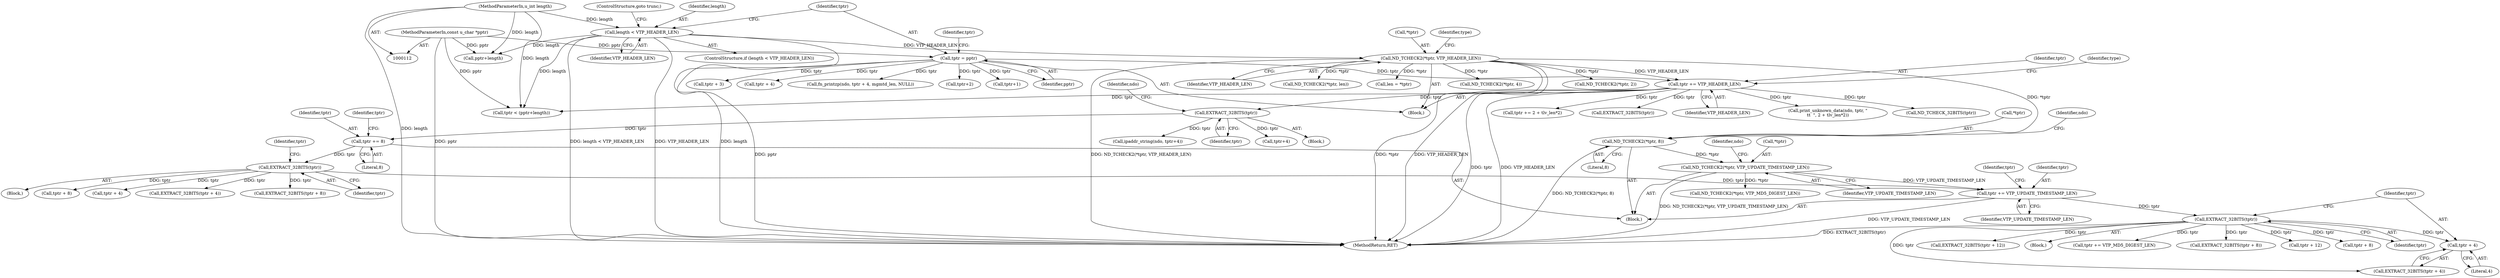 digraph "0_tcpdump_ae83295915d08a854de27a88efac5dd7353e6d3f@pointer" {
"1000278" [label="(Call,tptr + 4)"];
"1000274" [label="(Call,EXTRACT_32BITS(tptr))"];
"1000261" [label="(Call,tptr += VTP_UPDATE_TIMESTAMP_LEN)"];
"1000240" [label="(Call,ND_TCHECK2(*tptr, VTP_UPDATE_TIMESTAMP_LEN))"];
"1000220" [label="(Call,ND_TCHECK2(*tptr, 8))"];
"1000132" [label="(Call,ND_TCHECK2(*tptr, VTP_HEADER_LEN))"];
"1000125" [label="(Call,length < VTP_HEADER_LEN)"];
"1000115" [label="(MethodParameterIn,u_int length)"];
"1000250" [label="(Call,EXTRACT_32BITS(tptr))"];
"1000237" [label="(Call,tptr += 8)"];
"1000230" [label="(Call,EXTRACT_32BITS(tptr))"];
"1000213" [label="(Call,tptr += VTP_HEADER_LEN)"];
"1000129" [label="(Call,tptr = pptr)"];
"1000114" [label="(MethodParameterIn,const u_char *pptr)"];
"1000283" [label="(Call,tptr + 8)"];
"1000116" [label="(Block,)"];
"1000133" [label="(Call,*tptr)"];
"1000255" [label="(Identifier,tptr)"];
"1000258" [label="(Call,tptr + 8)"];
"1000124" [label="(ControlStructure,if (length < VTP_HEADER_LEN))"];
"1000173" [label="(Call,tptr + 3)"];
"1000241" [label="(Call,*tptr)"];
"1000194" [label="(Call,tptr + 4)"];
"1000610" [label="(Call,ND_TCHECK2(*tptr, 4))"];
"1000192" [label="(Call,fn_printzp(ndo, tptr + 4, mgmtd_len, NULL))"];
"1000226" [label="(Identifier,ndo)"];
"1000254" [label="(Call,tptr + 4)"];
"1000275" [label="(Identifier,tptr)"];
"1000280" [label="(Literal,4)"];
"1000137" [label="(Identifier,type)"];
"1000279" [label="(Identifier,tptr)"];
"1000128" [label="(ControlStructure,goto trunc;)"];
"1000239" [label="(Literal,8)"];
"1000114" [label="(MethodParameterIn,const u_char *pptr)"];
"1000220" [label="(Call,ND_TCHECK2(*tptr, 8))"];
"1000310" [label="(Call,pptr+length)"];
"1000584" [label="(Call,print_unknown_data(ndo, tptr, \"\n\t\t  \", 2 + tlv_len*2))"];
"1000277" [label="(Call,EXTRACT_32BITS(tptr + 4))"];
"1000218" [label="(Block,)"];
"1000134" [label="(Identifier,tptr)"];
"1000263" [label="(Identifier,VTP_UPDATE_TIMESTAMP_LEN)"];
"1000210" [label="(Call,tptr+2)"];
"1000295" [label="(Call,ND_TCHECK_32BITS(tptr))"];
"1000286" [label="(Call,EXTRACT_32BITS(tptr + 12))"];
"1000264" [label="(Call,ND_TCHECK2(*tptr, VTP_MD5_DIGEST_LEN))"];
"1000125" [label="(Call,length < VTP_HEADER_LEN)"];
"1000253" [label="(Call,EXTRACT_32BITS(tptr + 4))"];
"1000115" [label="(MethodParameterIn,u_int length)"];
"1000632" [label="(MethodReturn,RET)"];
"1000230" [label="(Call,EXTRACT_32BITS(tptr))"];
"1000257" [label="(Call,EXTRACT_32BITS(tptr + 8))"];
"1000261" [label="(Call,tptr += VTP_UPDATE_TIMESTAMP_LEN)"];
"1000251" [label="(Identifier,tptr)"];
"1000250" [label="(Call,EXTRACT_32BITS(tptr))"];
"1000266" [label="(Identifier,tptr)"];
"1000240" [label="(Call,ND_TCHECK2(*tptr, VTP_UPDATE_TIMESTAMP_LEN))"];
"1000234" [label="(Call,tptr+4)"];
"1000442" [label="(Call,ND_TCHECK2(*tptr, 2))"];
"1000214" [label="(Identifier,tptr)"];
"1000127" [label="(Identifier,VTP_HEADER_LEN)"];
"1000217" [label="(Identifier,type)"];
"1000126" [label="(Identifier,length)"];
"1000130" [label="(Identifier,tptr)"];
"1000229" [label="(Block,)"];
"1000601" [label="(Call,tptr += 2 + tlv_len*2)"];
"1000249" [label="(Block,)"];
"1000213" [label="(Call,tptr += VTP_HEADER_LEN)"];
"1000233" [label="(Identifier,ndo)"];
"1000135" [label="(Identifier,VTP_HEADER_LEN)"];
"1000273" [label="(Block,)"];
"1000290" [label="(Call,tptr += VTP_MD5_DIGEST_LEN)"];
"1000619" [label="(Call,EXTRACT_32BITS(tptr))"];
"1000221" [label="(Call,*tptr)"];
"1000231" [label="(Identifier,tptr)"];
"1000139" [label="(Call,tptr+1)"];
"1000242" [label="(Identifier,tptr)"];
"1000215" [label="(Identifier,VTP_HEADER_LEN)"];
"1000282" [label="(Call,EXTRACT_32BITS(tptr + 8))"];
"1000237" [label="(Call,tptr += 8)"];
"1000238" [label="(Identifier,tptr)"];
"1000287" [label="(Call,tptr + 12)"];
"1000243" [label="(Identifier,VTP_UPDATE_TIMESTAMP_LEN)"];
"1000223" [label="(Literal,8)"];
"1000132" [label="(Call,ND_TCHECK2(*tptr, VTP_HEADER_LEN))"];
"1000232" [label="(Call,ipaddr_string(ndo, tptr+4))"];
"1000325" [label="(Call,ND_TCHECK2(*tptr, len))"];
"1000129" [label="(Call,tptr = pptr)"];
"1000308" [label="(Call,tptr < (pptr+length))"];
"1000278" [label="(Call,tptr + 4)"];
"1000246" [label="(Identifier,ndo)"];
"1000316" [label="(Call,len = *tptr)"];
"1000131" [label="(Identifier,pptr)"];
"1000274" [label="(Call,EXTRACT_32BITS(tptr))"];
"1000262" [label="(Identifier,tptr)"];
"1000278" -> "1000277"  [label="AST: "];
"1000278" -> "1000280"  [label="CFG: "];
"1000279" -> "1000278"  [label="AST: "];
"1000280" -> "1000278"  [label="AST: "];
"1000277" -> "1000278"  [label="CFG: "];
"1000274" -> "1000278"  [label="DDG: tptr"];
"1000274" -> "1000273"  [label="AST: "];
"1000274" -> "1000275"  [label="CFG: "];
"1000275" -> "1000274"  [label="AST: "];
"1000279" -> "1000274"  [label="CFG: "];
"1000274" -> "1000632"  [label="DDG: EXTRACT_32BITS(tptr)"];
"1000261" -> "1000274"  [label="DDG: tptr"];
"1000274" -> "1000277"  [label="DDG: tptr"];
"1000274" -> "1000282"  [label="DDG: tptr"];
"1000274" -> "1000283"  [label="DDG: tptr"];
"1000274" -> "1000286"  [label="DDG: tptr"];
"1000274" -> "1000287"  [label="DDG: tptr"];
"1000274" -> "1000290"  [label="DDG: tptr"];
"1000261" -> "1000218"  [label="AST: "];
"1000261" -> "1000263"  [label="CFG: "];
"1000262" -> "1000261"  [label="AST: "];
"1000263" -> "1000261"  [label="AST: "];
"1000266" -> "1000261"  [label="CFG: "];
"1000261" -> "1000632"  [label="DDG: VTP_UPDATE_TIMESTAMP_LEN"];
"1000240" -> "1000261"  [label="DDG: VTP_UPDATE_TIMESTAMP_LEN"];
"1000250" -> "1000261"  [label="DDG: tptr"];
"1000240" -> "1000218"  [label="AST: "];
"1000240" -> "1000243"  [label="CFG: "];
"1000241" -> "1000240"  [label="AST: "];
"1000243" -> "1000240"  [label="AST: "];
"1000246" -> "1000240"  [label="CFG: "];
"1000240" -> "1000632"  [label="DDG: ND_TCHECK2(*tptr, VTP_UPDATE_TIMESTAMP_LEN)"];
"1000220" -> "1000240"  [label="DDG: *tptr"];
"1000240" -> "1000264"  [label="DDG: *tptr"];
"1000220" -> "1000218"  [label="AST: "];
"1000220" -> "1000223"  [label="CFG: "];
"1000221" -> "1000220"  [label="AST: "];
"1000223" -> "1000220"  [label="AST: "];
"1000226" -> "1000220"  [label="CFG: "];
"1000220" -> "1000632"  [label="DDG: ND_TCHECK2(*tptr, 8)"];
"1000132" -> "1000220"  [label="DDG: *tptr"];
"1000132" -> "1000116"  [label="AST: "];
"1000132" -> "1000135"  [label="CFG: "];
"1000133" -> "1000132"  [label="AST: "];
"1000135" -> "1000132"  [label="AST: "];
"1000137" -> "1000132"  [label="CFG: "];
"1000132" -> "1000632"  [label="DDG: ND_TCHECK2(*tptr, VTP_HEADER_LEN)"];
"1000132" -> "1000632"  [label="DDG: *tptr"];
"1000132" -> "1000632"  [label="DDG: VTP_HEADER_LEN"];
"1000125" -> "1000132"  [label="DDG: VTP_HEADER_LEN"];
"1000132" -> "1000213"  [label="DDG: VTP_HEADER_LEN"];
"1000132" -> "1000316"  [label="DDG: *tptr"];
"1000132" -> "1000325"  [label="DDG: *tptr"];
"1000132" -> "1000442"  [label="DDG: *tptr"];
"1000132" -> "1000610"  [label="DDG: *tptr"];
"1000125" -> "1000124"  [label="AST: "];
"1000125" -> "1000127"  [label="CFG: "];
"1000126" -> "1000125"  [label="AST: "];
"1000127" -> "1000125"  [label="AST: "];
"1000128" -> "1000125"  [label="CFG: "];
"1000130" -> "1000125"  [label="CFG: "];
"1000125" -> "1000632"  [label="DDG: length"];
"1000125" -> "1000632"  [label="DDG: length < VTP_HEADER_LEN"];
"1000125" -> "1000632"  [label="DDG: VTP_HEADER_LEN"];
"1000115" -> "1000125"  [label="DDG: length"];
"1000125" -> "1000308"  [label="DDG: length"];
"1000125" -> "1000310"  [label="DDG: length"];
"1000115" -> "1000112"  [label="AST: "];
"1000115" -> "1000632"  [label="DDG: length"];
"1000115" -> "1000308"  [label="DDG: length"];
"1000115" -> "1000310"  [label="DDG: length"];
"1000250" -> "1000249"  [label="AST: "];
"1000250" -> "1000251"  [label="CFG: "];
"1000251" -> "1000250"  [label="AST: "];
"1000255" -> "1000250"  [label="CFG: "];
"1000237" -> "1000250"  [label="DDG: tptr"];
"1000250" -> "1000253"  [label="DDG: tptr"];
"1000250" -> "1000254"  [label="DDG: tptr"];
"1000250" -> "1000257"  [label="DDG: tptr"];
"1000250" -> "1000258"  [label="DDG: tptr"];
"1000237" -> "1000218"  [label="AST: "];
"1000237" -> "1000239"  [label="CFG: "];
"1000238" -> "1000237"  [label="AST: "];
"1000239" -> "1000237"  [label="AST: "];
"1000242" -> "1000237"  [label="CFG: "];
"1000230" -> "1000237"  [label="DDG: tptr"];
"1000230" -> "1000229"  [label="AST: "];
"1000230" -> "1000231"  [label="CFG: "];
"1000231" -> "1000230"  [label="AST: "];
"1000233" -> "1000230"  [label="CFG: "];
"1000213" -> "1000230"  [label="DDG: tptr"];
"1000230" -> "1000232"  [label="DDG: tptr"];
"1000230" -> "1000234"  [label="DDG: tptr"];
"1000213" -> "1000116"  [label="AST: "];
"1000213" -> "1000215"  [label="CFG: "];
"1000214" -> "1000213"  [label="AST: "];
"1000215" -> "1000213"  [label="AST: "];
"1000217" -> "1000213"  [label="CFG: "];
"1000213" -> "1000632"  [label="DDG: tptr"];
"1000213" -> "1000632"  [label="DDG: VTP_HEADER_LEN"];
"1000129" -> "1000213"  [label="DDG: tptr"];
"1000213" -> "1000295"  [label="DDG: tptr"];
"1000213" -> "1000308"  [label="DDG: tptr"];
"1000213" -> "1000584"  [label="DDG: tptr"];
"1000213" -> "1000601"  [label="DDG: tptr"];
"1000213" -> "1000619"  [label="DDG: tptr"];
"1000129" -> "1000116"  [label="AST: "];
"1000129" -> "1000131"  [label="CFG: "];
"1000130" -> "1000129"  [label="AST: "];
"1000131" -> "1000129"  [label="AST: "];
"1000134" -> "1000129"  [label="CFG: "];
"1000129" -> "1000632"  [label="DDG: pptr"];
"1000114" -> "1000129"  [label="DDG: pptr"];
"1000129" -> "1000139"  [label="DDG: tptr"];
"1000129" -> "1000173"  [label="DDG: tptr"];
"1000129" -> "1000192"  [label="DDG: tptr"];
"1000129" -> "1000194"  [label="DDG: tptr"];
"1000129" -> "1000210"  [label="DDG: tptr"];
"1000114" -> "1000112"  [label="AST: "];
"1000114" -> "1000632"  [label="DDG: pptr"];
"1000114" -> "1000308"  [label="DDG: pptr"];
"1000114" -> "1000310"  [label="DDG: pptr"];
}
